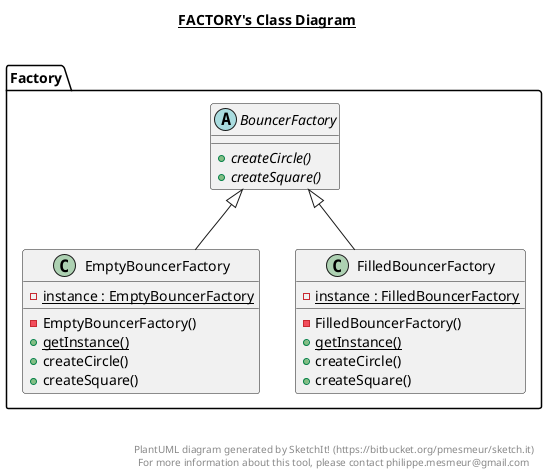 @startuml

title __FACTORY's Class Diagram__\n

  package Factory {
    abstract class BouncerFactory {
        {abstract} + createCircle()
        {abstract} + createSquare()
    }
  }
  

  package Factory {
    class EmptyBouncerFactory {
        {static} - instance : EmptyBouncerFactory
        - EmptyBouncerFactory()
        {static} + getInstance()
        + createCircle()
        + createSquare()
    }
  }
  

  package Factory {
    class FilledBouncerFactory {
        {static} - instance : FilledBouncerFactory
        - FilledBouncerFactory()
        {static} + getInstance()
        + createCircle()
        + createSquare()
    }
  }
  

  EmptyBouncerFactory -up-|> BouncerFactory
  FilledBouncerFactory -up-|> BouncerFactory


right footer


PlantUML diagram generated by SketchIt! (https://bitbucket.org/pmesmeur/sketch.it)
For more information about this tool, please contact philippe.mesmeur@gmail.com
endfooter

@enduml
